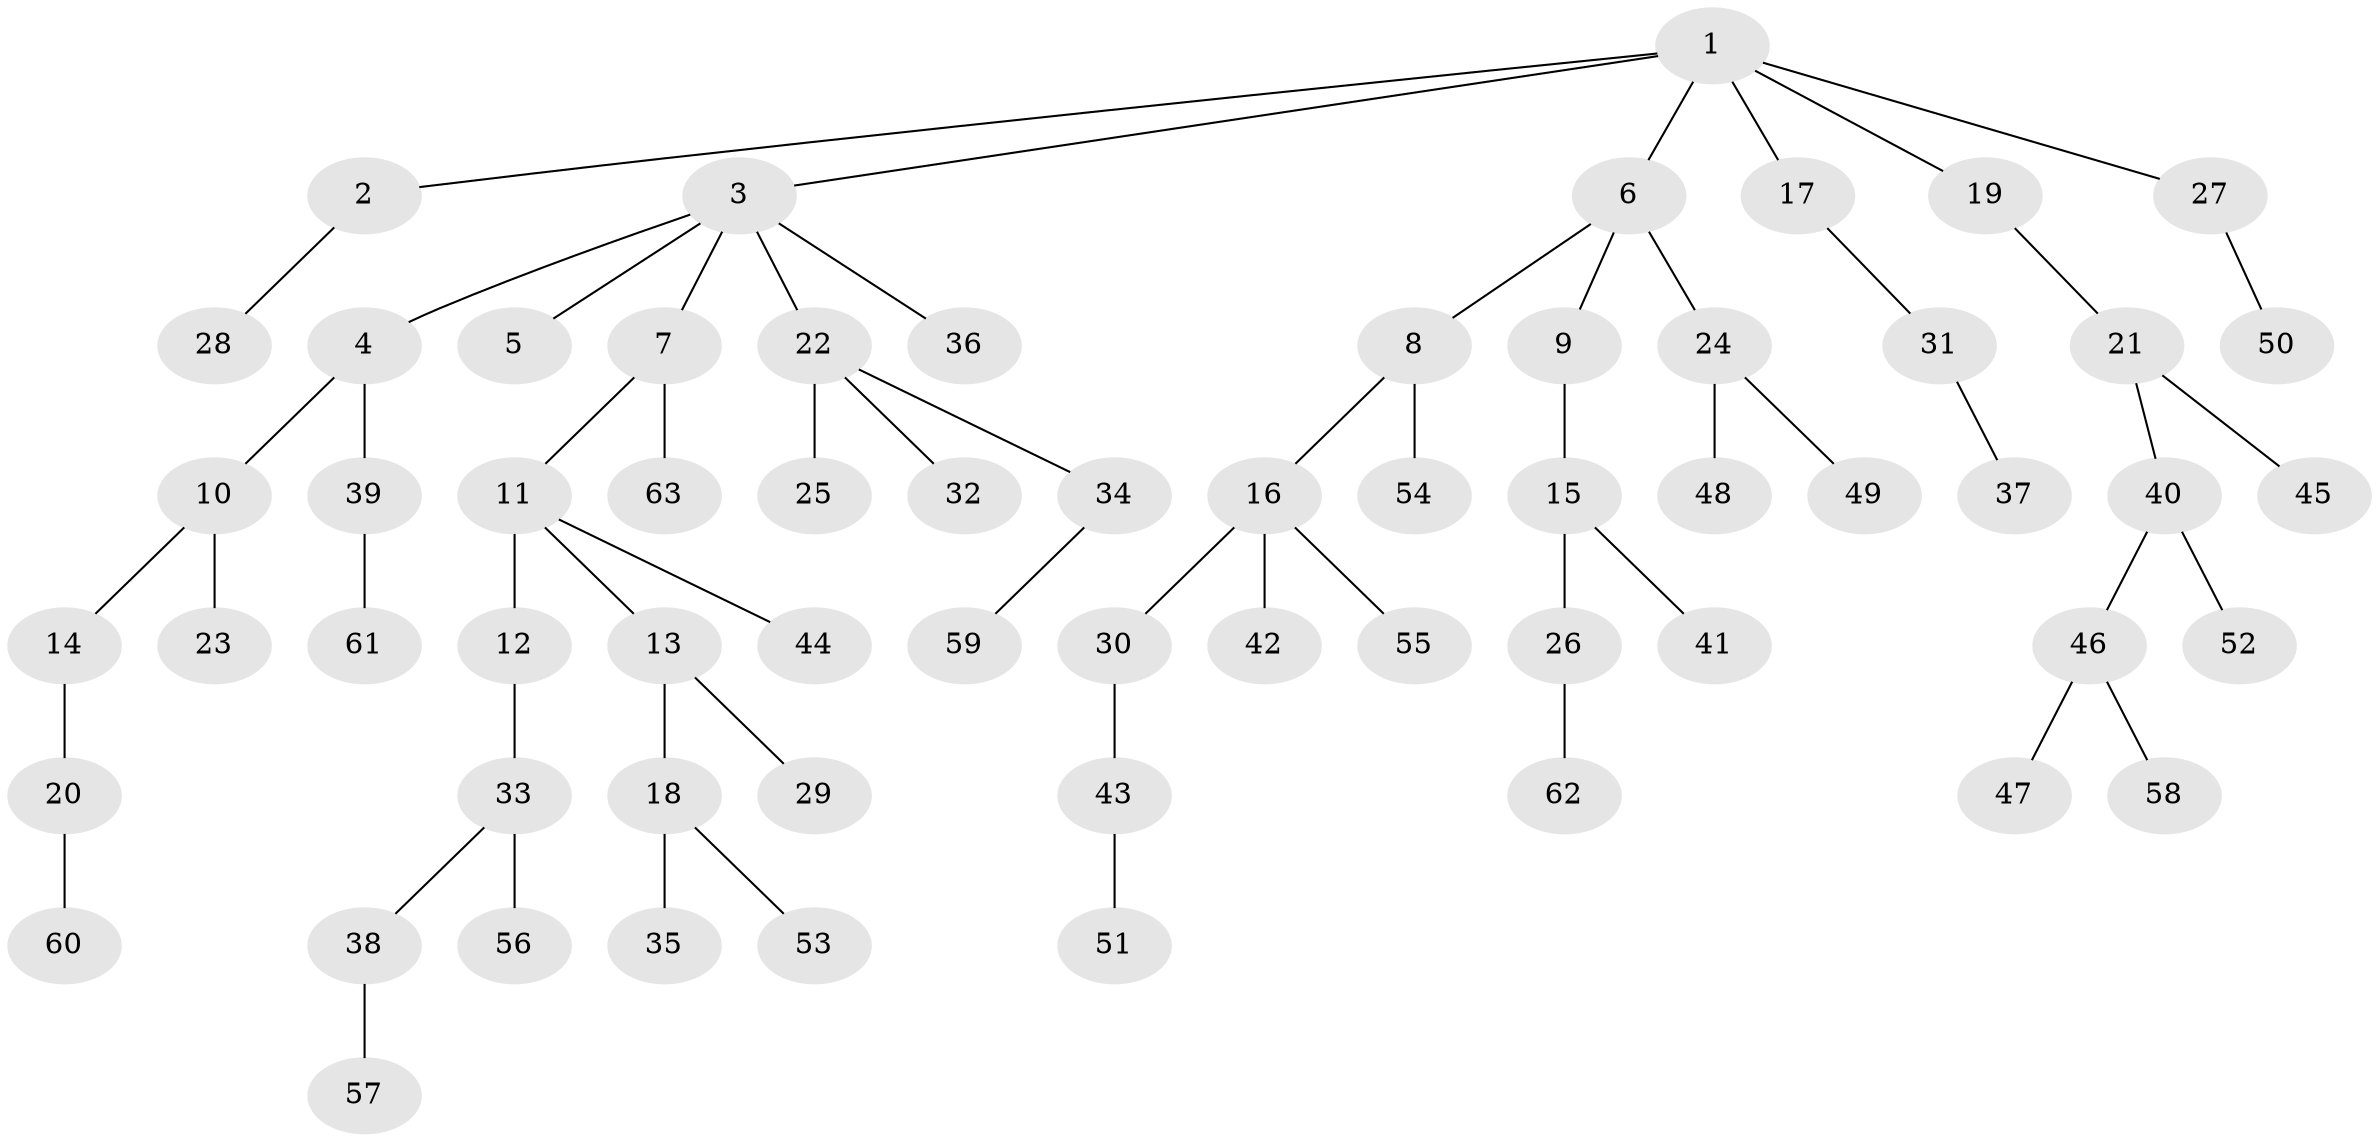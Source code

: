 // coarse degree distribution, {12: 0.05, 3: 0.1, 2: 0.15, 1: 0.7}
// Generated by graph-tools (version 1.1) at 2025/19/03/04/25 18:19:20]
// undirected, 63 vertices, 62 edges
graph export_dot {
graph [start="1"]
  node [color=gray90,style=filled];
  1;
  2;
  3;
  4;
  5;
  6;
  7;
  8;
  9;
  10;
  11;
  12;
  13;
  14;
  15;
  16;
  17;
  18;
  19;
  20;
  21;
  22;
  23;
  24;
  25;
  26;
  27;
  28;
  29;
  30;
  31;
  32;
  33;
  34;
  35;
  36;
  37;
  38;
  39;
  40;
  41;
  42;
  43;
  44;
  45;
  46;
  47;
  48;
  49;
  50;
  51;
  52;
  53;
  54;
  55;
  56;
  57;
  58;
  59;
  60;
  61;
  62;
  63;
  1 -- 2;
  1 -- 3;
  1 -- 6;
  1 -- 17;
  1 -- 19;
  1 -- 27;
  2 -- 28;
  3 -- 4;
  3 -- 5;
  3 -- 7;
  3 -- 22;
  3 -- 36;
  4 -- 10;
  4 -- 39;
  6 -- 8;
  6 -- 9;
  6 -- 24;
  7 -- 11;
  7 -- 63;
  8 -- 16;
  8 -- 54;
  9 -- 15;
  10 -- 14;
  10 -- 23;
  11 -- 12;
  11 -- 13;
  11 -- 44;
  12 -- 33;
  13 -- 18;
  13 -- 29;
  14 -- 20;
  15 -- 26;
  15 -- 41;
  16 -- 30;
  16 -- 42;
  16 -- 55;
  17 -- 31;
  18 -- 35;
  18 -- 53;
  19 -- 21;
  20 -- 60;
  21 -- 40;
  21 -- 45;
  22 -- 25;
  22 -- 32;
  22 -- 34;
  24 -- 48;
  24 -- 49;
  26 -- 62;
  27 -- 50;
  30 -- 43;
  31 -- 37;
  33 -- 38;
  33 -- 56;
  34 -- 59;
  38 -- 57;
  39 -- 61;
  40 -- 46;
  40 -- 52;
  43 -- 51;
  46 -- 47;
  46 -- 58;
}
